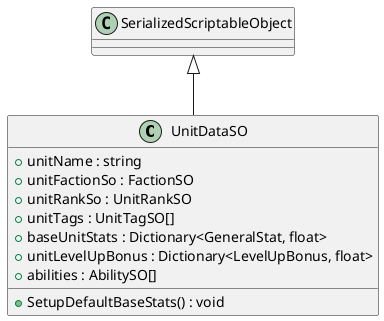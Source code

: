 @startuml
class UnitDataSO {
    + unitName : string
    + unitFactionSo : FactionSO
    + unitRankSo : UnitRankSO
    + unitTags : UnitTagSO[]
    + baseUnitStats : Dictionary<GeneralStat, float>
    + unitLevelUpBonus : Dictionary<LevelUpBonus, float>
    + abilities : AbilitySO[]
    + SetupDefaultBaseStats() : void
}
SerializedScriptableObject <|-- UnitDataSO
@enduml

